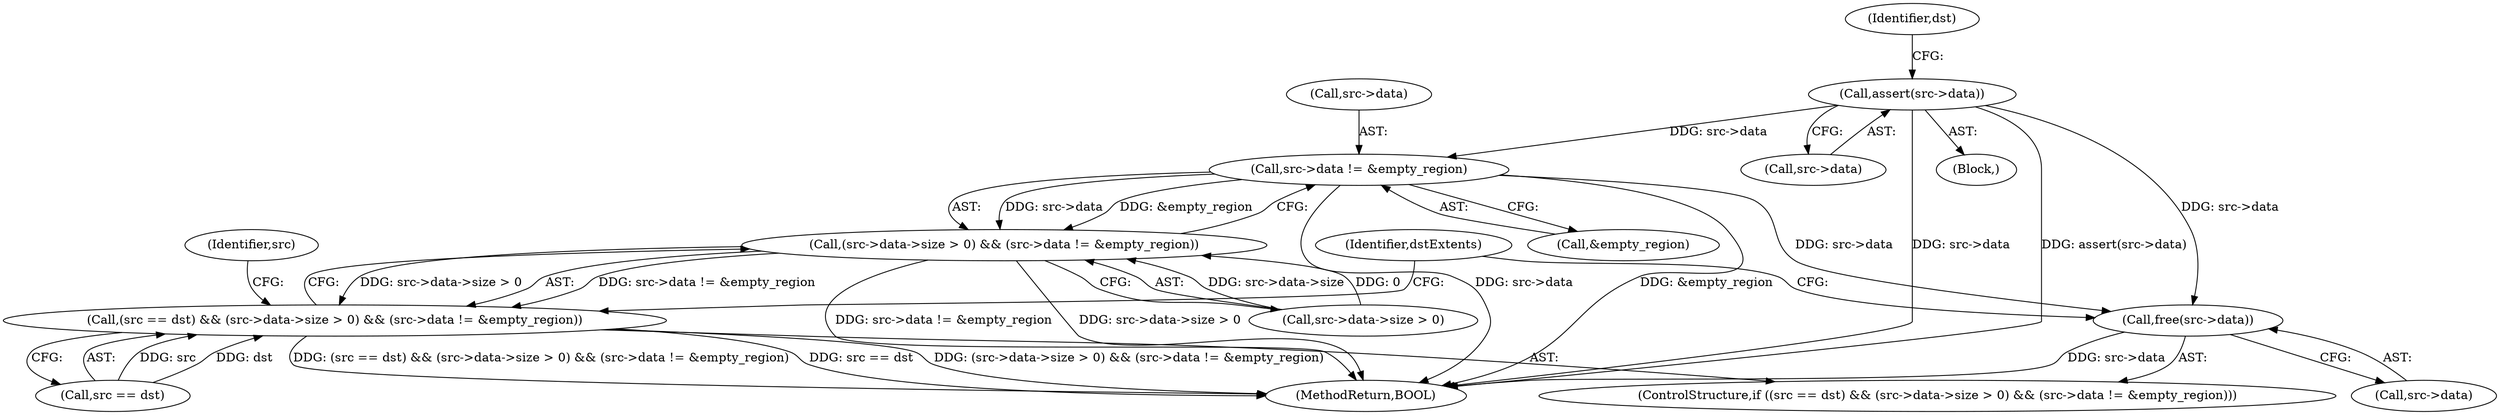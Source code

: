 digraph "0_FreeRDP_fc80ab45621bd966f70594c0b7393ec005a94007_2@API" {
"1000134" [label="(Call,assert(src->data))"];
"1000560" [label="(Call,src->data != &empty_region)"];
"1000552" [label="(Call,(src->data->size > 0) && (src->data != &empty_region))"];
"1000548" [label="(Call,(src == dst) && (src->data->size > 0) && (src->data != &empty_region))"];
"1000566" [label="(Call,free(src->data))"];
"1000560" [label="(Call,src->data != &empty_region)"];
"1000566" [label="(Call,free(src->data))"];
"1000564" [label="(Call,&empty_region)"];
"1000561" [label="(Call,src->data)"];
"1000548" [label="(Call,(src == dst) && (src->data->size > 0) && (src->data != &empty_region))"];
"1000552" [label="(Call,(src->data->size > 0) && (src->data != &empty_region))"];
"1000135" [label="(Call,src->data)"];
"1000664" [label="(MethodReturn,BOOL)"];
"1000114" [label="(Block,)"];
"1000549" [label="(Call,src == dst)"];
"1000572" [label="(Identifier,dstExtents)"];
"1000567" [label="(Call,src->data)"];
"1000139" [label="(Identifier,dst)"];
"1000553" [label="(Call,src->data->size > 0)"];
"1000547" [label="(ControlStructure,if ((src == dst) && (src->data->size > 0) && (src->data != &empty_region)))"];
"1000134" [label="(Call,assert(src->data))"];
"1000568" [label="(Identifier,src)"];
"1000134" -> "1000114"  [label="AST: "];
"1000134" -> "1000135"  [label="CFG: "];
"1000135" -> "1000134"  [label="AST: "];
"1000139" -> "1000134"  [label="CFG: "];
"1000134" -> "1000664"  [label="DDG: assert(src->data)"];
"1000134" -> "1000664"  [label="DDG: src->data"];
"1000134" -> "1000560"  [label="DDG: src->data"];
"1000134" -> "1000566"  [label="DDG: src->data"];
"1000560" -> "1000552"  [label="AST: "];
"1000560" -> "1000564"  [label="CFG: "];
"1000561" -> "1000560"  [label="AST: "];
"1000564" -> "1000560"  [label="AST: "];
"1000552" -> "1000560"  [label="CFG: "];
"1000560" -> "1000664"  [label="DDG: &empty_region"];
"1000560" -> "1000664"  [label="DDG: src->data"];
"1000560" -> "1000552"  [label="DDG: src->data"];
"1000560" -> "1000552"  [label="DDG: &empty_region"];
"1000560" -> "1000566"  [label="DDG: src->data"];
"1000552" -> "1000548"  [label="AST: "];
"1000552" -> "1000553"  [label="CFG: "];
"1000553" -> "1000552"  [label="AST: "];
"1000548" -> "1000552"  [label="CFG: "];
"1000552" -> "1000664"  [label="DDG: src->data != &empty_region"];
"1000552" -> "1000664"  [label="DDG: src->data->size > 0"];
"1000552" -> "1000548"  [label="DDG: src->data->size > 0"];
"1000552" -> "1000548"  [label="DDG: src->data != &empty_region"];
"1000553" -> "1000552"  [label="DDG: src->data->size"];
"1000553" -> "1000552"  [label="DDG: 0"];
"1000548" -> "1000547"  [label="AST: "];
"1000548" -> "1000549"  [label="CFG: "];
"1000549" -> "1000548"  [label="AST: "];
"1000568" -> "1000548"  [label="CFG: "];
"1000572" -> "1000548"  [label="CFG: "];
"1000548" -> "1000664"  [label="DDG: (src == dst) && (src->data->size > 0) && (src->data != &empty_region)"];
"1000548" -> "1000664"  [label="DDG: src == dst"];
"1000548" -> "1000664"  [label="DDG: (src->data->size > 0) && (src->data != &empty_region)"];
"1000549" -> "1000548"  [label="DDG: src"];
"1000549" -> "1000548"  [label="DDG: dst"];
"1000566" -> "1000547"  [label="AST: "];
"1000566" -> "1000567"  [label="CFG: "];
"1000567" -> "1000566"  [label="AST: "];
"1000572" -> "1000566"  [label="CFG: "];
"1000566" -> "1000664"  [label="DDG: src->data"];
}
